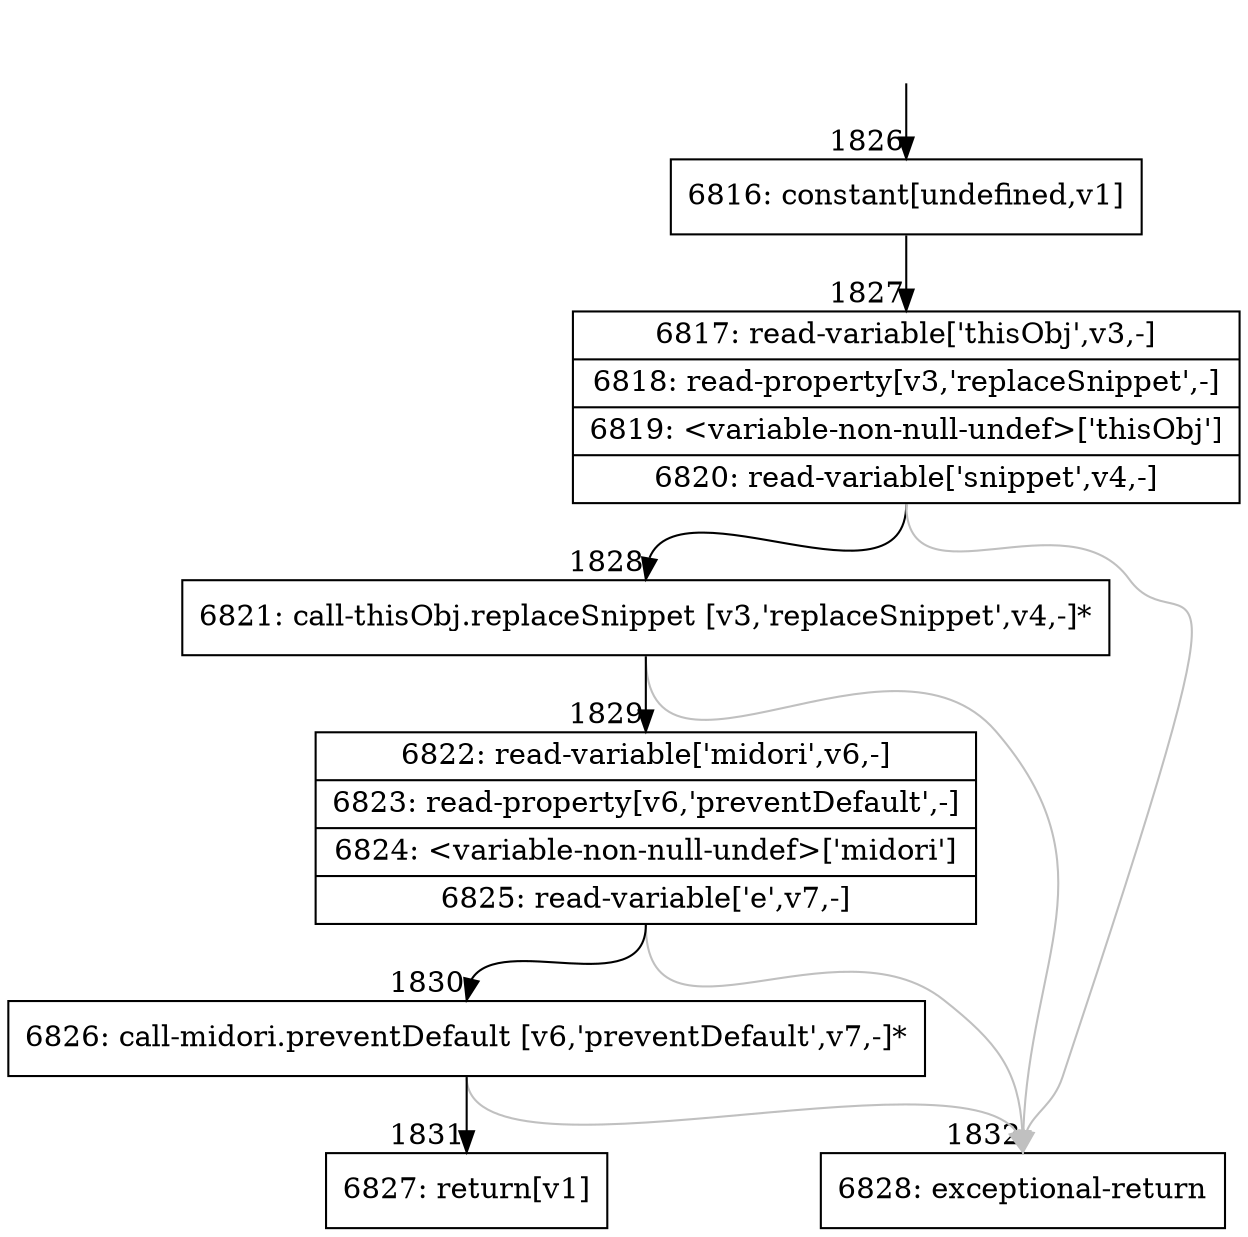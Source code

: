 digraph {
rankdir="TD"
BB_entry102[shape=none,label=""];
BB_entry102 -> BB1826 [tailport=s, headport=n, headlabel="    1826"]
BB1826 [shape=record label="{6816: constant[undefined,v1]}" ] 
BB1826 -> BB1827 [tailport=s, headport=n, headlabel="      1827"]
BB1827 [shape=record label="{6817: read-variable['thisObj',v3,-]|6818: read-property[v3,'replaceSnippet',-]|6819: \<variable-non-null-undef\>['thisObj']|6820: read-variable['snippet',v4,-]}" ] 
BB1827 -> BB1828 [tailport=s, headport=n, headlabel="      1828"]
BB1827 -> BB1832 [tailport=s, headport=n, color=gray, headlabel="      1832"]
BB1828 [shape=record label="{6821: call-thisObj.replaceSnippet [v3,'replaceSnippet',v4,-]*}" ] 
BB1828 -> BB1829 [tailport=s, headport=n, headlabel="      1829"]
BB1828 -> BB1832 [tailport=s, headport=n, color=gray]
BB1829 [shape=record label="{6822: read-variable['midori',v6,-]|6823: read-property[v6,'preventDefault',-]|6824: \<variable-non-null-undef\>['midori']|6825: read-variable['e',v7,-]}" ] 
BB1829 -> BB1830 [tailport=s, headport=n, headlabel="      1830"]
BB1829 -> BB1832 [tailport=s, headport=n, color=gray]
BB1830 [shape=record label="{6826: call-midori.preventDefault [v6,'preventDefault',v7,-]*}" ] 
BB1830 -> BB1831 [tailport=s, headport=n, headlabel="      1831"]
BB1830 -> BB1832 [tailport=s, headport=n, color=gray]
BB1831 [shape=record label="{6827: return[v1]}" ] 
BB1832 [shape=record label="{6828: exceptional-return}" ] 
//#$~ 1342
}
